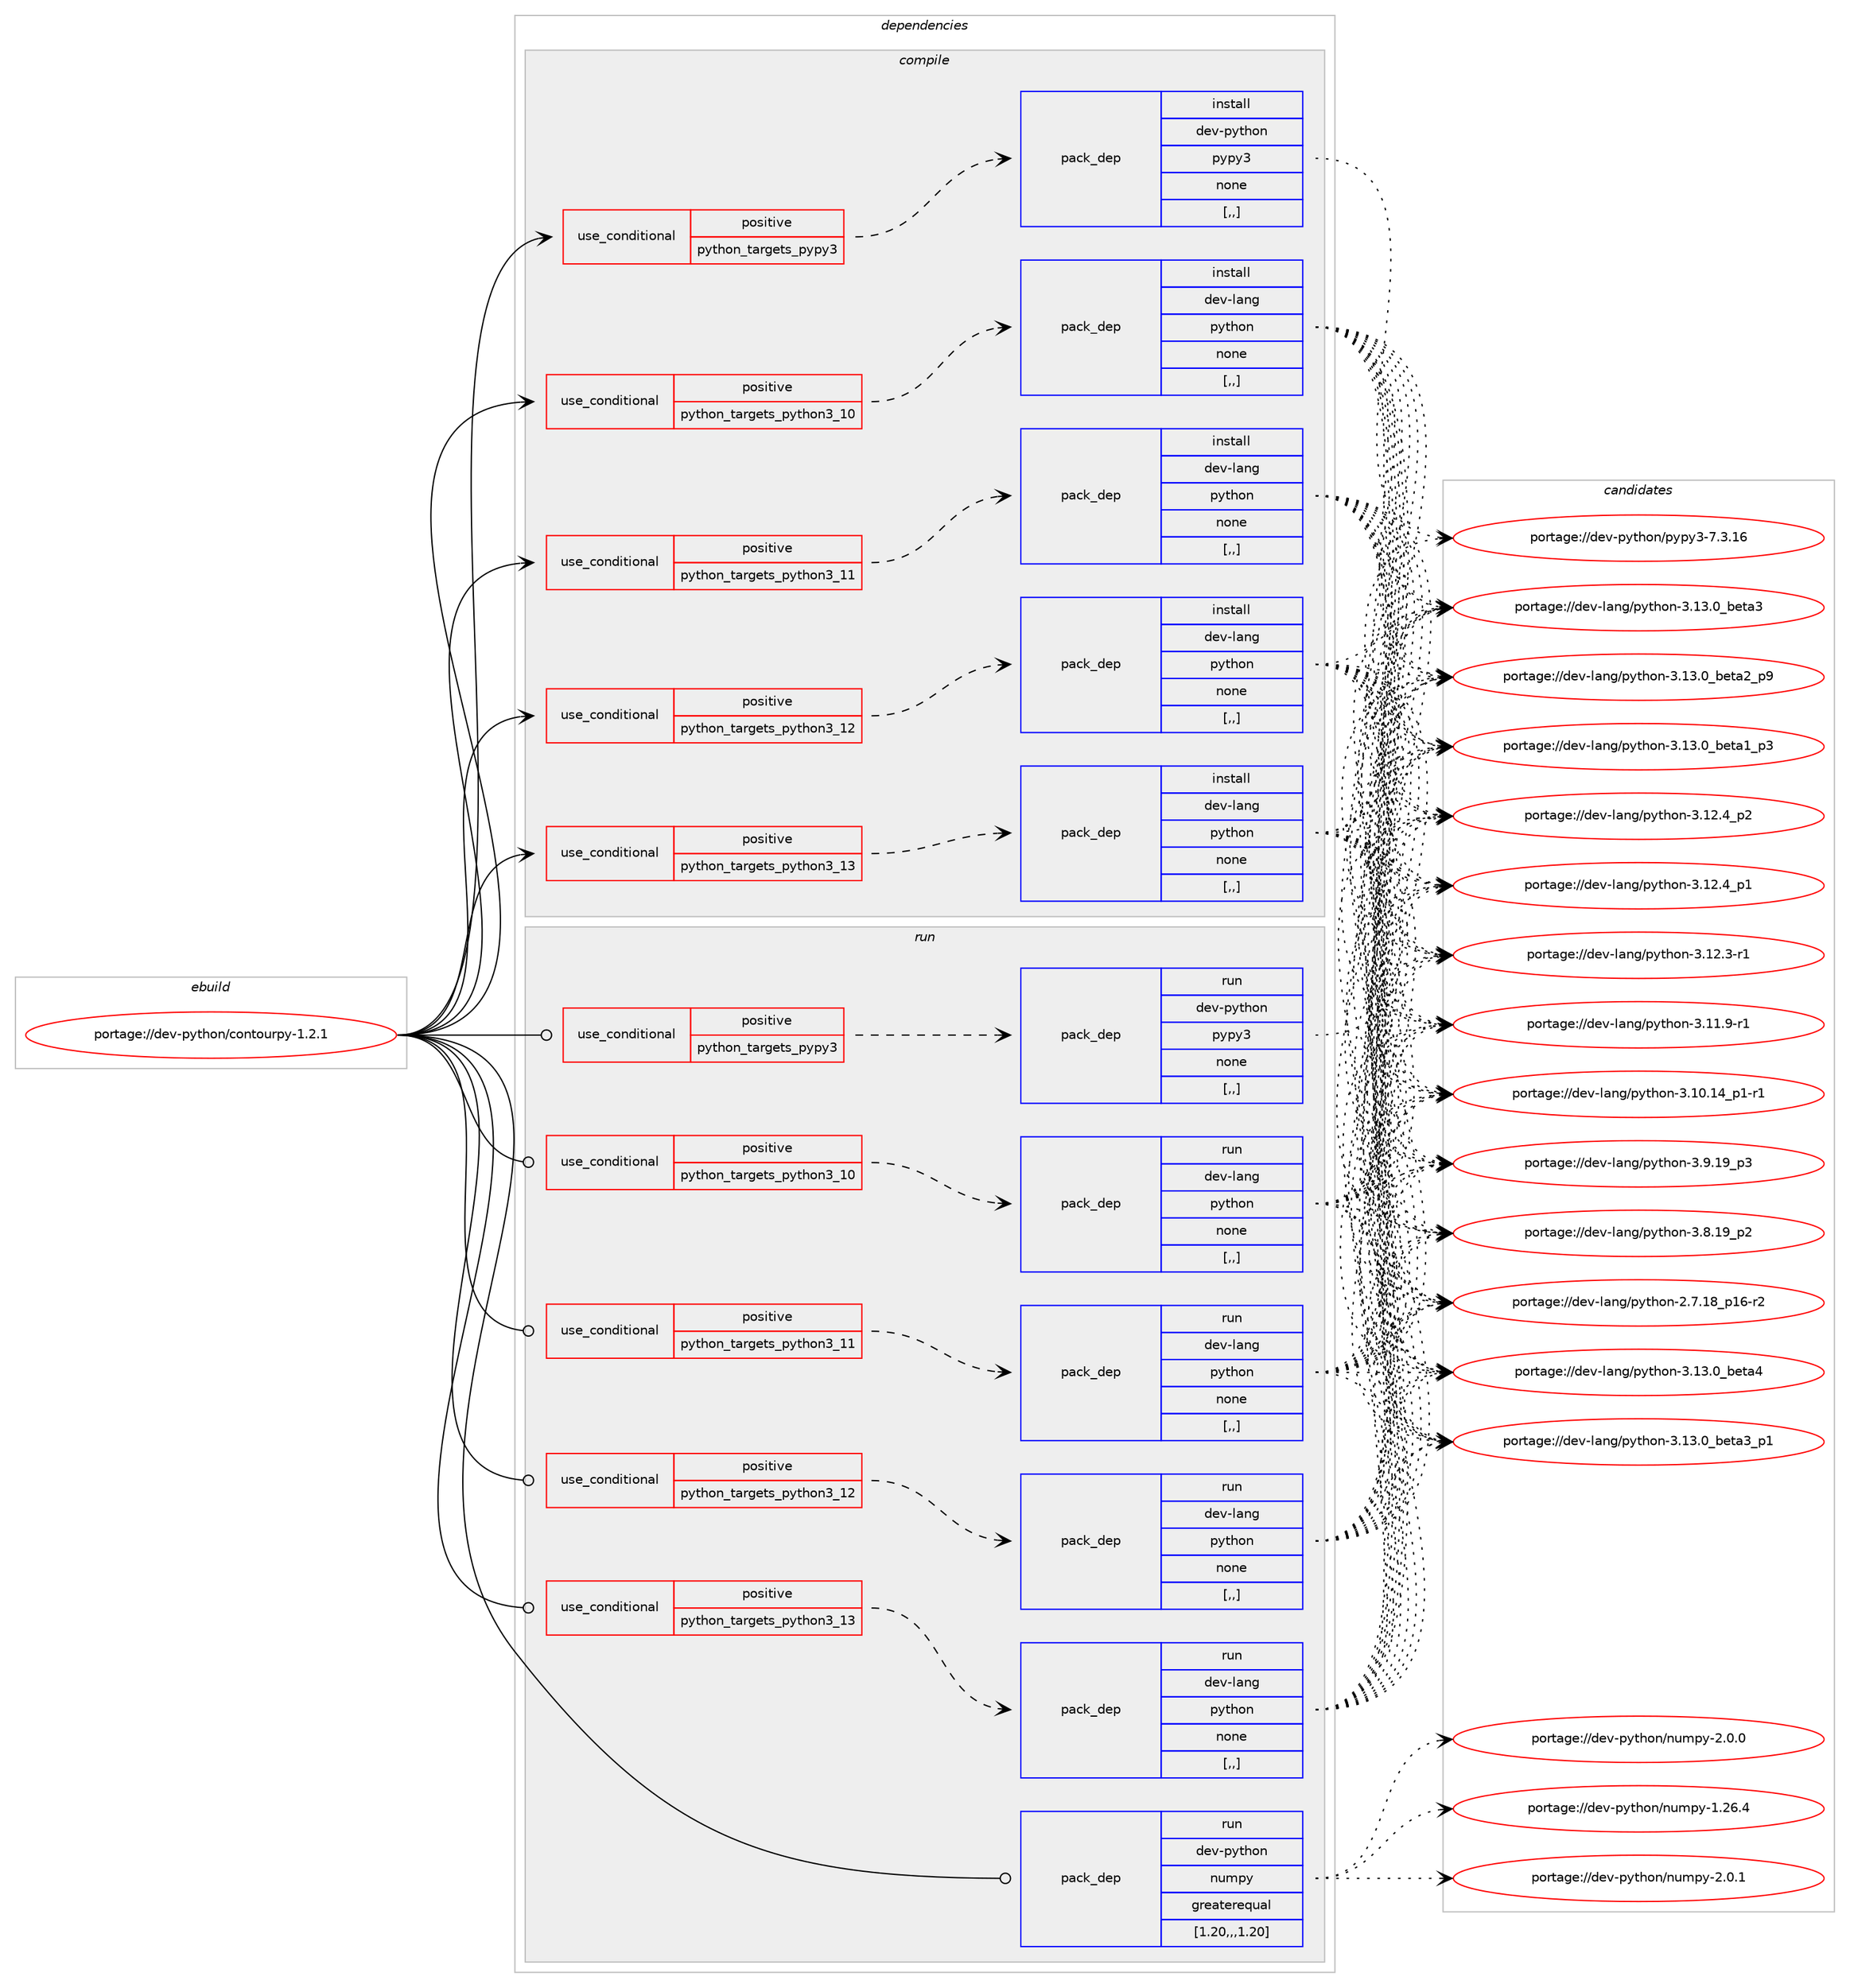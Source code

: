 digraph prolog {

# *************
# Graph options
# *************

newrank=true;
concentrate=true;
compound=true;
graph [rankdir=LR,fontname=Helvetica,fontsize=10,ranksep=1.5];#, ranksep=2.5, nodesep=0.2];
edge  [arrowhead=vee];
node  [fontname=Helvetica,fontsize=10];

# **********
# The ebuild
# **********

subgraph cluster_leftcol {
color=gray;
label=<<i>ebuild</i>>;
id [label="portage://dev-python/contourpy-1.2.1", color=red, width=4, href="../dev-python/contourpy-1.2.1.svg"];
}

# ****************
# The dependencies
# ****************

subgraph cluster_midcol {
color=gray;
label=<<i>dependencies</i>>;
subgraph cluster_compile {
fillcolor="#eeeeee";
style=filled;
label=<<i>compile</i>>;
subgraph cond31964 {
dependency144519 [label=<<TABLE BORDER="0" CELLBORDER="1" CELLSPACING="0" CELLPADDING="4"><TR><TD ROWSPAN="3" CELLPADDING="10">use_conditional</TD></TR><TR><TD>positive</TD></TR><TR><TD>python_targets_pypy3</TD></TR></TABLE>>, shape=none, color=red];
subgraph pack111308 {
dependency144520 [label=<<TABLE BORDER="0" CELLBORDER="1" CELLSPACING="0" CELLPADDING="4" WIDTH="220"><TR><TD ROWSPAN="6" CELLPADDING="30">pack_dep</TD></TR><TR><TD WIDTH="110">install</TD></TR><TR><TD>dev-python</TD></TR><TR><TD>pypy3</TD></TR><TR><TD>none</TD></TR><TR><TD>[,,]</TD></TR></TABLE>>, shape=none, color=blue];
}
dependency144519:e -> dependency144520:w [weight=20,style="dashed",arrowhead="vee"];
}
id:e -> dependency144519:w [weight=20,style="solid",arrowhead="vee"];
subgraph cond31965 {
dependency144521 [label=<<TABLE BORDER="0" CELLBORDER="1" CELLSPACING="0" CELLPADDING="4"><TR><TD ROWSPAN="3" CELLPADDING="10">use_conditional</TD></TR><TR><TD>positive</TD></TR><TR><TD>python_targets_python3_10</TD></TR></TABLE>>, shape=none, color=red];
subgraph pack111309 {
dependency144522 [label=<<TABLE BORDER="0" CELLBORDER="1" CELLSPACING="0" CELLPADDING="4" WIDTH="220"><TR><TD ROWSPAN="6" CELLPADDING="30">pack_dep</TD></TR><TR><TD WIDTH="110">install</TD></TR><TR><TD>dev-lang</TD></TR><TR><TD>python</TD></TR><TR><TD>none</TD></TR><TR><TD>[,,]</TD></TR></TABLE>>, shape=none, color=blue];
}
dependency144521:e -> dependency144522:w [weight=20,style="dashed",arrowhead="vee"];
}
id:e -> dependency144521:w [weight=20,style="solid",arrowhead="vee"];
subgraph cond31966 {
dependency144523 [label=<<TABLE BORDER="0" CELLBORDER="1" CELLSPACING="0" CELLPADDING="4"><TR><TD ROWSPAN="3" CELLPADDING="10">use_conditional</TD></TR><TR><TD>positive</TD></TR><TR><TD>python_targets_python3_11</TD></TR></TABLE>>, shape=none, color=red];
subgraph pack111310 {
dependency144524 [label=<<TABLE BORDER="0" CELLBORDER="1" CELLSPACING="0" CELLPADDING="4" WIDTH="220"><TR><TD ROWSPAN="6" CELLPADDING="30">pack_dep</TD></TR><TR><TD WIDTH="110">install</TD></TR><TR><TD>dev-lang</TD></TR><TR><TD>python</TD></TR><TR><TD>none</TD></TR><TR><TD>[,,]</TD></TR></TABLE>>, shape=none, color=blue];
}
dependency144523:e -> dependency144524:w [weight=20,style="dashed",arrowhead="vee"];
}
id:e -> dependency144523:w [weight=20,style="solid",arrowhead="vee"];
subgraph cond31967 {
dependency144525 [label=<<TABLE BORDER="0" CELLBORDER="1" CELLSPACING="0" CELLPADDING="4"><TR><TD ROWSPAN="3" CELLPADDING="10">use_conditional</TD></TR><TR><TD>positive</TD></TR><TR><TD>python_targets_python3_12</TD></TR></TABLE>>, shape=none, color=red];
subgraph pack111311 {
dependency144526 [label=<<TABLE BORDER="0" CELLBORDER="1" CELLSPACING="0" CELLPADDING="4" WIDTH="220"><TR><TD ROWSPAN="6" CELLPADDING="30">pack_dep</TD></TR><TR><TD WIDTH="110">install</TD></TR><TR><TD>dev-lang</TD></TR><TR><TD>python</TD></TR><TR><TD>none</TD></TR><TR><TD>[,,]</TD></TR></TABLE>>, shape=none, color=blue];
}
dependency144525:e -> dependency144526:w [weight=20,style="dashed",arrowhead="vee"];
}
id:e -> dependency144525:w [weight=20,style="solid",arrowhead="vee"];
subgraph cond31968 {
dependency144527 [label=<<TABLE BORDER="0" CELLBORDER="1" CELLSPACING="0" CELLPADDING="4"><TR><TD ROWSPAN="3" CELLPADDING="10">use_conditional</TD></TR><TR><TD>positive</TD></TR><TR><TD>python_targets_python3_13</TD></TR></TABLE>>, shape=none, color=red];
subgraph pack111312 {
dependency144528 [label=<<TABLE BORDER="0" CELLBORDER="1" CELLSPACING="0" CELLPADDING="4" WIDTH="220"><TR><TD ROWSPAN="6" CELLPADDING="30">pack_dep</TD></TR><TR><TD WIDTH="110">install</TD></TR><TR><TD>dev-lang</TD></TR><TR><TD>python</TD></TR><TR><TD>none</TD></TR><TR><TD>[,,]</TD></TR></TABLE>>, shape=none, color=blue];
}
dependency144527:e -> dependency144528:w [weight=20,style="dashed",arrowhead="vee"];
}
id:e -> dependency144527:w [weight=20,style="solid",arrowhead="vee"];
}
subgraph cluster_compileandrun {
fillcolor="#eeeeee";
style=filled;
label=<<i>compile and run</i>>;
}
subgraph cluster_run {
fillcolor="#eeeeee";
style=filled;
label=<<i>run</i>>;
subgraph cond31969 {
dependency144529 [label=<<TABLE BORDER="0" CELLBORDER="1" CELLSPACING="0" CELLPADDING="4"><TR><TD ROWSPAN="3" CELLPADDING="10">use_conditional</TD></TR><TR><TD>positive</TD></TR><TR><TD>python_targets_pypy3</TD></TR></TABLE>>, shape=none, color=red];
subgraph pack111313 {
dependency144530 [label=<<TABLE BORDER="0" CELLBORDER="1" CELLSPACING="0" CELLPADDING="4" WIDTH="220"><TR><TD ROWSPAN="6" CELLPADDING="30">pack_dep</TD></TR><TR><TD WIDTH="110">run</TD></TR><TR><TD>dev-python</TD></TR><TR><TD>pypy3</TD></TR><TR><TD>none</TD></TR><TR><TD>[,,]</TD></TR></TABLE>>, shape=none, color=blue];
}
dependency144529:e -> dependency144530:w [weight=20,style="dashed",arrowhead="vee"];
}
id:e -> dependency144529:w [weight=20,style="solid",arrowhead="odot"];
subgraph cond31970 {
dependency144531 [label=<<TABLE BORDER="0" CELLBORDER="1" CELLSPACING="0" CELLPADDING="4"><TR><TD ROWSPAN="3" CELLPADDING="10">use_conditional</TD></TR><TR><TD>positive</TD></TR><TR><TD>python_targets_python3_10</TD></TR></TABLE>>, shape=none, color=red];
subgraph pack111314 {
dependency144532 [label=<<TABLE BORDER="0" CELLBORDER="1" CELLSPACING="0" CELLPADDING="4" WIDTH="220"><TR><TD ROWSPAN="6" CELLPADDING="30">pack_dep</TD></TR><TR><TD WIDTH="110">run</TD></TR><TR><TD>dev-lang</TD></TR><TR><TD>python</TD></TR><TR><TD>none</TD></TR><TR><TD>[,,]</TD></TR></TABLE>>, shape=none, color=blue];
}
dependency144531:e -> dependency144532:w [weight=20,style="dashed",arrowhead="vee"];
}
id:e -> dependency144531:w [weight=20,style="solid",arrowhead="odot"];
subgraph cond31971 {
dependency144533 [label=<<TABLE BORDER="0" CELLBORDER="1" CELLSPACING="0" CELLPADDING="4"><TR><TD ROWSPAN="3" CELLPADDING="10">use_conditional</TD></TR><TR><TD>positive</TD></TR><TR><TD>python_targets_python3_11</TD></TR></TABLE>>, shape=none, color=red];
subgraph pack111315 {
dependency144534 [label=<<TABLE BORDER="0" CELLBORDER="1" CELLSPACING="0" CELLPADDING="4" WIDTH="220"><TR><TD ROWSPAN="6" CELLPADDING="30">pack_dep</TD></TR><TR><TD WIDTH="110">run</TD></TR><TR><TD>dev-lang</TD></TR><TR><TD>python</TD></TR><TR><TD>none</TD></TR><TR><TD>[,,]</TD></TR></TABLE>>, shape=none, color=blue];
}
dependency144533:e -> dependency144534:w [weight=20,style="dashed",arrowhead="vee"];
}
id:e -> dependency144533:w [weight=20,style="solid",arrowhead="odot"];
subgraph cond31972 {
dependency144535 [label=<<TABLE BORDER="0" CELLBORDER="1" CELLSPACING="0" CELLPADDING="4"><TR><TD ROWSPAN="3" CELLPADDING="10">use_conditional</TD></TR><TR><TD>positive</TD></TR><TR><TD>python_targets_python3_12</TD></TR></TABLE>>, shape=none, color=red];
subgraph pack111316 {
dependency144536 [label=<<TABLE BORDER="0" CELLBORDER="1" CELLSPACING="0" CELLPADDING="4" WIDTH="220"><TR><TD ROWSPAN="6" CELLPADDING="30">pack_dep</TD></TR><TR><TD WIDTH="110">run</TD></TR><TR><TD>dev-lang</TD></TR><TR><TD>python</TD></TR><TR><TD>none</TD></TR><TR><TD>[,,]</TD></TR></TABLE>>, shape=none, color=blue];
}
dependency144535:e -> dependency144536:w [weight=20,style="dashed",arrowhead="vee"];
}
id:e -> dependency144535:w [weight=20,style="solid",arrowhead="odot"];
subgraph cond31973 {
dependency144537 [label=<<TABLE BORDER="0" CELLBORDER="1" CELLSPACING="0" CELLPADDING="4"><TR><TD ROWSPAN="3" CELLPADDING="10">use_conditional</TD></TR><TR><TD>positive</TD></TR><TR><TD>python_targets_python3_13</TD></TR></TABLE>>, shape=none, color=red];
subgraph pack111317 {
dependency144538 [label=<<TABLE BORDER="0" CELLBORDER="1" CELLSPACING="0" CELLPADDING="4" WIDTH="220"><TR><TD ROWSPAN="6" CELLPADDING="30">pack_dep</TD></TR><TR><TD WIDTH="110">run</TD></TR><TR><TD>dev-lang</TD></TR><TR><TD>python</TD></TR><TR><TD>none</TD></TR><TR><TD>[,,]</TD></TR></TABLE>>, shape=none, color=blue];
}
dependency144537:e -> dependency144538:w [weight=20,style="dashed",arrowhead="vee"];
}
id:e -> dependency144537:w [weight=20,style="solid",arrowhead="odot"];
subgraph pack111318 {
dependency144539 [label=<<TABLE BORDER="0" CELLBORDER="1" CELLSPACING="0" CELLPADDING="4" WIDTH="220"><TR><TD ROWSPAN="6" CELLPADDING="30">pack_dep</TD></TR><TR><TD WIDTH="110">run</TD></TR><TR><TD>dev-python</TD></TR><TR><TD>numpy</TD></TR><TR><TD>greaterequal</TD></TR><TR><TD>[1.20,,,1.20]</TD></TR></TABLE>>, shape=none, color=blue];
}
id:e -> dependency144539:w [weight=20,style="solid",arrowhead="odot"];
}
}

# **************
# The candidates
# **************

subgraph cluster_choices {
rank=same;
color=gray;
label=<<i>candidates</i>>;

subgraph choice111308 {
color=black;
nodesep=1;
choice10010111845112121116104111110471121211121215145554651464954 [label="portage://dev-python/pypy3-7.3.16", color=red, width=4,href="../dev-python/pypy3-7.3.16.svg"];
dependency144520:e -> choice10010111845112121116104111110471121211121215145554651464954:w [style=dotted,weight="100"];
}
subgraph choice111309 {
color=black;
nodesep=1;
choice1001011184510897110103471121211161041111104551464951464895981011169752 [label="portage://dev-lang/python-3.13.0_beta4", color=red, width=4,href="../dev-lang/python-3.13.0_beta4.svg"];
choice10010111845108971101034711212111610411111045514649514648959810111697519511249 [label="portage://dev-lang/python-3.13.0_beta3_p1", color=red, width=4,href="../dev-lang/python-3.13.0_beta3_p1.svg"];
choice1001011184510897110103471121211161041111104551464951464895981011169751 [label="portage://dev-lang/python-3.13.0_beta3", color=red, width=4,href="../dev-lang/python-3.13.0_beta3.svg"];
choice10010111845108971101034711212111610411111045514649514648959810111697509511257 [label="portage://dev-lang/python-3.13.0_beta2_p9", color=red, width=4,href="../dev-lang/python-3.13.0_beta2_p9.svg"];
choice10010111845108971101034711212111610411111045514649514648959810111697499511251 [label="portage://dev-lang/python-3.13.0_beta1_p3", color=red, width=4,href="../dev-lang/python-3.13.0_beta1_p3.svg"];
choice100101118451089711010347112121116104111110455146495046529511250 [label="portage://dev-lang/python-3.12.4_p2", color=red, width=4,href="../dev-lang/python-3.12.4_p2.svg"];
choice100101118451089711010347112121116104111110455146495046529511249 [label="portage://dev-lang/python-3.12.4_p1", color=red, width=4,href="../dev-lang/python-3.12.4_p1.svg"];
choice100101118451089711010347112121116104111110455146495046514511449 [label="portage://dev-lang/python-3.12.3-r1", color=red, width=4,href="../dev-lang/python-3.12.3-r1.svg"];
choice100101118451089711010347112121116104111110455146494946574511449 [label="portage://dev-lang/python-3.11.9-r1", color=red, width=4,href="../dev-lang/python-3.11.9-r1.svg"];
choice100101118451089711010347112121116104111110455146494846495295112494511449 [label="portage://dev-lang/python-3.10.14_p1-r1", color=red, width=4,href="../dev-lang/python-3.10.14_p1-r1.svg"];
choice100101118451089711010347112121116104111110455146574649579511251 [label="portage://dev-lang/python-3.9.19_p3", color=red, width=4,href="../dev-lang/python-3.9.19_p3.svg"];
choice100101118451089711010347112121116104111110455146564649579511250 [label="portage://dev-lang/python-3.8.19_p2", color=red, width=4,href="../dev-lang/python-3.8.19_p2.svg"];
choice100101118451089711010347112121116104111110455046554649569511249544511450 [label="portage://dev-lang/python-2.7.18_p16-r2", color=red, width=4,href="../dev-lang/python-2.7.18_p16-r2.svg"];
dependency144522:e -> choice1001011184510897110103471121211161041111104551464951464895981011169752:w [style=dotted,weight="100"];
dependency144522:e -> choice10010111845108971101034711212111610411111045514649514648959810111697519511249:w [style=dotted,weight="100"];
dependency144522:e -> choice1001011184510897110103471121211161041111104551464951464895981011169751:w [style=dotted,weight="100"];
dependency144522:e -> choice10010111845108971101034711212111610411111045514649514648959810111697509511257:w [style=dotted,weight="100"];
dependency144522:e -> choice10010111845108971101034711212111610411111045514649514648959810111697499511251:w [style=dotted,weight="100"];
dependency144522:e -> choice100101118451089711010347112121116104111110455146495046529511250:w [style=dotted,weight="100"];
dependency144522:e -> choice100101118451089711010347112121116104111110455146495046529511249:w [style=dotted,weight="100"];
dependency144522:e -> choice100101118451089711010347112121116104111110455146495046514511449:w [style=dotted,weight="100"];
dependency144522:e -> choice100101118451089711010347112121116104111110455146494946574511449:w [style=dotted,weight="100"];
dependency144522:e -> choice100101118451089711010347112121116104111110455146494846495295112494511449:w [style=dotted,weight="100"];
dependency144522:e -> choice100101118451089711010347112121116104111110455146574649579511251:w [style=dotted,weight="100"];
dependency144522:e -> choice100101118451089711010347112121116104111110455146564649579511250:w [style=dotted,weight="100"];
dependency144522:e -> choice100101118451089711010347112121116104111110455046554649569511249544511450:w [style=dotted,weight="100"];
}
subgraph choice111310 {
color=black;
nodesep=1;
choice1001011184510897110103471121211161041111104551464951464895981011169752 [label="portage://dev-lang/python-3.13.0_beta4", color=red, width=4,href="../dev-lang/python-3.13.0_beta4.svg"];
choice10010111845108971101034711212111610411111045514649514648959810111697519511249 [label="portage://dev-lang/python-3.13.0_beta3_p1", color=red, width=4,href="../dev-lang/python-3.13.0_beta3_p1.svg"];
choice1001011184510897110103471121211161041111104551464951464895981011169751 [label="portage://dev-lang/python-3.13.0_beta3", color=red, width=4,href="../dev-lang/python-3.13.0_beta3.svg"];
choice10010111845108971101034711212111610411111045514649514648959810111697509511257 [label="portage://dev-lang/python-3.13.0_beta2_p9", color=red, width=4,href="../dev-lang/python-3.13.0_beta2_p9.svg"];
choice10010111845108971101034711212111610411111045514649514648959810111697499511251 [label="portage://dev-lang/python-3.13.0_beta1_p3", color=red, width=4,href="../dev-lang/python-3.13.0_beta1_p3.svg"];
choice100101118451089711010347112121116104111110455146495046529511250 [label="portage://dev-lang/python-3.12.4_p2", color=red, width=4,href="../dev-lang/python-3.12.4_p2.svg"];
choice100101118451089711010347112121116104111110455146495046529511249 [label="portage://dev-lang/python-3.12.4_p1", color=red, width=4,href="../dev-lang/python-3.12.4_p1.svg"];
choice100101118451089711010347112121116104111110455146495046514511449 [label="portage://dev-lang/python-3.12.3-r1", color=red, width=4,href="../dev-lang/python-3.12.3-r1.svg"];
choice100101118451089711010347112121116104111110455146494946574511449 [label="portage://dev-lang/python-3.11.9-r1", color=red, width=4,href="../dev-lang/python-3.11.9-r1.svg"];
choice100101118451089711010347112121116104111110455146494846495295112494511449 [label="portage://dev-lang/python-3.10.14_p1-r1", color=red, width=4,href="../dev-lang/python-3.10.14_p1-r1.svg"];
choice100101118451089711010347112121116104111110455146574649579511251 [label="portage://dev-lang/python-3.9.19_p3", color=red, width=4,href="../dev-lang/python-3.9.19_p3.svg"];
choice100101118451089711010347112121116104111110455146564649579511250 [label="portage://dev-lang/python-3.8.19_p2", color=red, width=4,href="../dev-lang/python-3.8.19_p2.svg"];
choice100101118451089711010347112121116104111110455046554649569511249544511450 [label="portage://dev-lang/python-2.7.18_p16-r2", color=red, width=4,href="../dev-lang/python-2.7.18_p16-r2.svg"];
dependency144524:e -> choice1001011184510897110103471121211161041111104551464951464895981011169752:w [style=dotted,weight="100"];
dependency144524:e -> choice10010111845108971101034711212111610411111045514649514648959810111697519511249:w [style=dotted,weight="100"];
dependency144524:e -> choice1001011184510897110103471121211161041111104551464951464895981011169751:w [style=dotted,weight="100"];
dependency144524:e -> choice10010111845108971101034711212111610411111045514649514648959810111697509511257:w [style=dotted,weight="100"];
dependency144524:e -> choice10010111845108971101034711212111610411111045514649514648959810111697499511251:w [style=dotted,weight="100"];
dependency144524:e -> choice100101118451089711010347112121116104111110455146495046529511250:w [style=dotted,weight="100"];
dependency144524:e -> choice100101118451089711010347112121116104111110455146495046529511249:w [style=dotted,weight="100"];
dependency144524:e -> choice100101118451089711010347112121116104111110455146495046514511449:w [style=dotted,weight="100"];
dependency144524:e -> choice100101118451089711010347112121116104111110455146494946574511449:w [style=dotted,weight="100"];
dependency144524:e -> choice100101118451089711010347112121116104111110455146494846495295112494511449:w [style=dotted,weight="100"];
dependency144524:e -> choice100101118451089711010347112121116104111110455146574649579511251:w [style=dotted,weight="100"];
dependency144524:e -> choice100101118451089711010347112121116104111110455146564649579511250:w [style=dotted,weight="100"];
dependency144524:e -> choice100101118451089711010347112121116104111110455046554649569511249544511450:w [style=dotted,weight="100"];
}
subgraph choice111311 {
color=black;
nodesep=1;
choice1001011184510897110103471121211161041111104551464951464895981011169752 [label="portage://dev-lang/python-3.13.0_beta4", color=red, width=4,href="../dev-lang/python-3.13.0_beta4.svg"];
choice10010111845108971101034711212111610411111045514649514648959810111697519511249 [label="portage://dev-lang/python-3.13.0_beta3_p1", color=red, width=4,href="../dev-lang/python-3.13.0_beta3_p1.svg"];
choice1001011184510897110103471121211161041111104551464951464895981011169751 [label="portage://dev-lang/python-3.13.0_beta3", color=red, width=4,href="../dev-lang/python-3.13.0_beta3.svg"];
choice10010111845108971101034711212111610411111045514649514648959810111697509511257 [label="portage://dev-lang/python-3.13.0_beta2_p9", color=red, width=4,href="../dev-lang/python-3.13.0_beta2_p9.svg"];
choice10010111845108971101034711212111610411111045514649514648959810111697499511251 [label="portage://dev-lang/python-3.13.0_beta1_p3", color=red, width=4,href="../dev-lang/python-3.13.0_beta1_p3.svg"];
choice100101118451089711010347112121116104111110455146495046529511250 [label="portage://dev-lang/python-3.12.4_p2", color=red, width=4,href="../dev-lang/python-3.12.4_p2.svg"];
choice100101118451089711010347112121116104111110455146495046529511249 [label="portage://dev-lang/python-3.12.4_p1", color=red, width=4,href="../dev-lang/python-3.12.4_p1.svg"];
choice100101118451089711010347112121116104111110455146495046514511449 [label="portage://dev-lang/python-3.12.3-r1", color=red, width=4,href="../dev-lang/python-3.12.3-r1.svg"];
choice100101118451089711010347112121116104111110455146494946574511449 [label="portage://dev-lang/python-3.11.9-r1", color=red, width=4,href="../dev-lang/python-3.11.9-r1.svg"];
choice100101118451089711010347112121116104111110455146494846495295112494511449 [label="portage://dev-lang/python-3.10.14_p1-r1", color=red, width=4,href="../dev-lang/python-3.10.14_p1-r1.svg"];
choice100101118451089711010347112121116104111110455146574649579511251 [label="portage://dev-lang/python-3.9.19_p3", color=red, width=4,href="../dev-lang/python-3.9.19_p3.svg"];
choice100101118451089711010347112121116104111110455146564649579511250 [label="portage://dev-lang/python-3.8.19_p2", color=red, width=4,href="../dev-lang/python-3.8.19_p2.svg"];
choice100101118451089711010347112121116104111110455046554649569511249544511450 [label="portage://dev-lang/python-2.7.18_p16-r2", color=red, width=4,href="../dev-lang/python-2.7.18_p16-r2.svg"];
dependency144526:e -> choice1001011184510897110103471121211161041111104551464951464895981011169752:w [style=dotted,weight="100"];
dependency144526:e -> choice10010111845108971101034711212111610411111045514649514648959810111697519511249:w [style=dotted,weight="100"];
dependency144526:e -> choice1001011184510897110103471121211161041111104551464951464895981011169751:w [style=dotted,weight="100"];
dependency144526:e -> choice10010111845108971101034711212111610411111045514649514648959810111697509511257:w [style=dotted,weight="100"];
dependency144526:e -> choice10010111845108971101034711212111610411111045514649514648959810111697499511251:w [style=dotted,weight="100"];
dependency144526:e -> choice100101118451089711010347112121116104111110455146495046529511250:w [style=dotted,weight="100"];
dependency144526:e -> choice100101118451089711010347112121116104111110455146495046529511249:w [style=dotted,weight="100"];
dependency144526:e -> choice100101118451089711010347112121116104111110455146495046514511449:w [style=dotted,weight="100"];
dependency144526:e -> choice100101118451089711010347112121116104111110455146494946574511449:w [style=dotted,weight="100"];
dependency144526:e -> choice100101118451089711010347112121116104111110455146494846495295112494511449:w [style=dotted,weight="100"];
dependency144526:e -> choice100101118451089711010347112121116104111110455146574649579511251:w [style=dotted,weight="100"];
dependency144526:e -> choice100101118451089711010347112121116104111110455146564649579511250:w [style=dotted,weight="100"];
dependency144526:e -> choice100101118451089711010347112121116104111110455046554649569511249544511450:w [style=dotted,weight="100"];
}
subgraph choice111312 {
color=black;
nodesep=1;
choice1001011184510897110103471121211161041111104551464951464895981011169752 [label="portage://dev-lang/python-3.13.0_beta4", color=red, width=4,href="../dev-lang/python-3.13.0_beta4.svg"];
choice10010111845108971101034711212111610411111045514649514648959810111697519511249 [label="portage://dev-lang/python-3.13.0_beta3_p1", color=red, width=4,href="../dev-lang/python-3.13.0_beta3_p1.svg"];
choice1001011184510897110103471121211161041111104551464951464895981011169751 [label="portage://dev-lang/python-3.13.0_beta3", color=red, width=4,href="../dev-lang/python-3.13.0_beta3.svg"];
choice10010111845108971101034711212111610411111045514649514648959810111697509511257 [label="portage://dev-lang/python-3.13.0_beta2_p9", color=red, width=4,href="../dev-lang/python-3.13.0_beta2_p9.svg"];
choice10010111845108971101034711212111610411111045514649514648959810111697499511251 [label="portage://dev-lang/python-3.13.0_beta1_p3", color=red, width=4,href="../dev-lang/python-3.13.0_beta1_p3.svg"];
choice100101118451089711010347112121116104111110455146495046529511250 [label="portage://dev-lang/python-3.12.4_p2", color=red, width=4,href="../dev-lang/python-3.12.4_p2.svg"];
choice100101118451089711010347112121116104111110455146495046529511249 [label="portage://dev-lang/python-3.12.4_p1", color=red, width=4,href="../dev-lang/python-3.12.4_p1.svg"];
choice100101118451089711010347112121116104111110455146495046514511449 [label="portage://dev-lang/python-3.12.3-r1", color=red, width=4,href="../dev-lang/python-3.12.3-r1.svg"];
choice100101118451089711010347112121116104111110455146494946574511449 [label="portage://dev-lang/python-3.11.9-r1", color=red, width=4,href="../dev-lang/python-3.11.9-r1.svg"];
choice100101118451089711010347112121116104111110455146494846495295112494511449 [label="portage://dev-lang/python-3.10.14_p1-r1", color=red, width=4,href="../dev-lang/python-3.10.14_p1-r1.svg"];
choice100101118451089711010347112121116104111110455146574649579511251 [label="portage://dev-lang/python-3.9.19_p3", color=red, width=4,href="../dev-lang/python-3.9.19_p3.svg"];
choice100101118451089711010347112121116104111110455146564649579511250 [label="portage://dev-lang/python-3.8.19_p2", color=red, width=4,href="../dev-lang/python-3.8.19_p2.svg"];
choice100101118451089711010347112121116104111110455046554649569511249544511450 [label="portage://dev-lang/python-2.7.18_p16-r2", color=red, width=4,href="../dev-lang/python-2.7.18_p16-r2.svg"];
dependency144528:e -> choice1001011184510897110103471121211161041111104551464951464895981011169752:w [style=dotted,weight="100"];
dependency144528:e -> choice10010111845108971101034711212111610411111045514649514648959810111697519511249:w [style=dotted,weight="100"];
dependency144528:e -> choice1001011184510897110103471121211161041111104551464951464895981011169751:w [style=dotted,weight="100"];
dependency144528:e -> choice10010111845108971101034711212111610411111045514649514648959810111697509511257:w [style=dotted,weight="100"];
dependency144528:e -> choice10010111845108971101034711212111610411111045514649514648959810111697499511251:w [style=dotted,weight="100"];
dependency144528:e -> choice100101118451089711010347112121116104111110455146495046529511250:w [style=dotted,weight="100"];
dependency144528:e -> choice100101118451089711010347112121116104111110455146495046529511249:w [style=dotted,weight="100"];
dependency144528:e -> choice100101118451089711010347112121116104111110455146495046514511449:w [style=dotted,weight="100"];
dependency144528:e -> choice100101118451089711010347112121116104111110455146494946574511449:w [style=dotted,weight="100"];
dependency144528:e -> choice100101118451089711010347112121116104111110455146494846495295112494511449:w [style=dotted,weight="100"];
dependency144528:e -> choice100101118451089711010347112121116104111110455146574649579511251:w [style=dotted,weight="100"];
dependency144528:e -> choice100101118451089711010347112121116104111110455146564649579511250:w [style=dotted,weight="100"];
dependency144528:e -> choice100101118451089711010347112121116104111110455046554649569511249544511450:w [style=dotted,weight="100"];
}
subgraph choice111313 {
color=black;
nodesep=1;
choice10010111845112121116104111110471121211121215145554651464954 [label="portage://dev-python/pypy3-7.3.16", color=red, width=4,href="../dev-python/pypy3-7.3.16.svg"];
dependency144530:e -> choice10010111845112121116104111110471121211121215145554651464954:w [style=dotted,weight="100"];
}
subgraph choice111314 {
color=black;
nodesep=1;
choice1001011184510897110103471121211161041111104551464951464895981011169752 [label="portage://dev-lang/python-3.13.0_beta4", color=red, width=4,href="../dev-lang/python-3.13.0_beta4.svg"];
choice10010111845108971101034711212111610411111045514649514648959810111697519511249 [label="portage://dev-lang/python-3.13.0_beta3_p1", color=red, width=4,href="../dev-lang/python-3.13.0_beta3_p1.svg"];
choice1001011184510897110103471121211161041111104551464951464895981011169751 [label="portage://dev-lang/python-3.13.0_beta3", color=red, width=4,href="../dev-lang/python-3.13.0_beta3.svg"];
choice10010111845108971101034711212111610411111045514649514648959810111697509511257 [label="portage://dev-lang/python-3.13.0_beta2_p9", color=red, width=4,href="../dev-lang/python-3.13.0_beta2_p9.svg"];
choice10010111845108971101034711212111610411111045514649514648959810111697499511251 [label="portage://dev-lang/python-3.13.0_beta1_p3", color=red, width=4,href="../dev-lang/python-3.13.0_beta1_p3.svg"];
choice100101118451089711010347112121116104111110455146495046529511250 [label="portage://dev-lang/python-3.12.4_p2", color=red, width=4,href="../dev-lang/python-3.12.4_p2.svg"];
choice100101118451089711010347112121116104111110455146495046529511249 [label="portage://dev-lang/python-3.12.4_p1", color=red, width=4,href="../dev-lang/python-3.12.4_p1.svg"];
choice100101118451089711010347112121116104111110455146495046514511449 [label="portage://dev-lang/python-3.12.3-r1", color=red, width=4,href="../dev-lang/python-3.12.3-r1.svg"];
choice100101118451089711010347112121116104111110455146494946574511449 [label="portage://dev-lang/python-3.11.9-r1", color=red, width=4,href="../dev-lang/python-3.11.9-r1.svg"];
choice100101118451089711010347112121116104111110455146494846495295112494511449 [label="portage://dev-lang/python-3.10.14_p1-r1", color=red, width=4,href="../dev-lang/python-3.10.14_p1-r1.svg"];
choice100101118451089711010347112121116104111110455146574649579511251 [label="portage://dev-lang/python-3.9.19_p3", color=red, width=4,href="../dev-lang/python-3.9.19_p3.svg"];
choice100101118451089711010347112121116104111110455146564649579511250 [label="portage://dev-lang/python-3.8.19_p2", color=red, width=4,href="../dev-lang/python-3.8.19_p2.svg"];
choice100101118451089711010347112121116104111110455046554649569511249544511450 [label="portage://dev-lang/python-2.7.18_p16-r2", color=red, width=4,href="../dev-lang/python-2.7.18_p16-r2.svg"];
dependency144532:e -> choice1001011184510897110103471121211161041111104551464951464895981011169752:w [style=dotted,weight="100"];
dependency144532:e -> choice10010111845108971101034711212111610411111045514649514648959810111697519511249:w [style=dotted,weight="100"];
dependency144532:e -> choice1001011184510897110103471121211161041111104551464951464895981011169751:w [style=dotted,weight="100"];
dependency144532:e -> choice10010111845108971101034711212111610411111045514649514648959810111697509511257:w [style=dotted,weight="100"];
dependency144532:e -> choice10010111845108971101034711212111610411111045514649514648959810111697499511251:w [style=dotted,weight="100"];
dependency144532:e -> choice100101118451089711010347112121116104111110455146495046529511250:w [style=dotted,weight="100"];
dependency144532:e -> choice100101118451089711010347112121116104111110455146495046529511249:w [style=dotted,weight="100"];
dependency144532:e -> choice100101118451089711010347112121116104111110455146495046514511449:w [style=dotted,weight="100"];
dependency144532:e -> choice100101118451089711010347112121116104111110455146494946574511449:w [style=dotted,weight="100"];
dependency144532:e -> choice100101118451089711010347112121116104111110455146494846495295112494511449:w [style=dotted,weight="100"];
dependency144532:e -> choice100101118451089711010347112121116104111110455146574649579511251:w [style=dotted,weight="100"];
dependency144532:e -> choice100101118451089711010347112121116104111110455146564649579511250:w [style=dotted,weight="100"];
dependency144532:e -> choice100101118451089711010347112121116104111110455046554649569511249544511450:w [style=dotted,weight="100"];
}
subgraph choice111315 {
color=black;
nodesep=1;
choice1001011184510897110103471121211161041111104551464951464895981011169752 [label="portage://dev-lang/python-3.13.0_beta4", color=red, width=4,href="../dev-lang/python-3.13.0_beta4.svg"];
choice10010111845108971101034711212111610411111045514649514648959810111697519511249 [label="portage://dev-lang/python-3.13.0_beta3_p1", color=red, width=4,href="../dev-lang/python-3.13.0_beta3_p1.svg"];
choice1001011184510897110103471121211161041111104551464951464895981011169751 [label="portage://dev-lang/python-3.13.0_beta3", color=red, width=4,href="../dev-lang/python-3.13.0_beta3.svg"];
choice10010111845108971101034711212111610411111045514649514648959810111697509511257 [label="portage://dev-lang/python-3.13.0_beta2_p9", color=red, width=4,href="../dev-lang/python-3.13.0_beta2_p9.svg"];
choice10010111845108971101034711212111610411111045514649514648959810111697499511251 [label="portage://dev-lang/python-3.13.0_beta1_p3", color=red, width=4,href="../dev-lang/python-3.13.0_beta1_p3.svg"];
choice100101118451089711010347112121116104111110455146495046529511250 [label="portage://dev-lang/python-3.12.4_p2", color=red, width=4,href="../dev-lang/python-3.12.4_p2.svg"];
choice100101118451089711010347112121116104111110455146495046529511249 [label="portage://dev-lang/python-3.12.4_p1", color=red, width=4,href="../dev-lang/python-3.12.4_p1.svg"];
choice100101118451089711010347112121116104111110455146495046514511449 [label="portage://dev-lang/python-3.12.3-r1", color=red, width=4,href="../dev-lang/python-3.12.3-r1.svg"];
choice100101118451089711010347112121116104111110455146494946574511449 [label="portage://dev-lang/python-3.11.9-r1", color=red, width=4,href="../dev-lang/python-3.11.9-r1.svg"];
choice100101118451089711010347112121116104111110455146494846495295112494511449 [label="portage://dev-lang/python-3.10.14_p1-r1", color=red, width=4,href="../dev-lang/python-3.10.14_p1-r1.svg"];
choice100101118451089711010347112121116104111110455146574649579511251 [label="portage://dev-lang/python-3.9.19_p3", color=red, width=4,href="../dev-lang/python-3.9.19_p3.svg"];
choice100101118451089711010347112121116104111110455146564649579511250 [label="portage://dev-lang/python-3.8.19_p2", color=red, width=4,href="../dev-lang/python-3.8.19_p2.svg"];
choice100101118451089711010347112121116104111110455046554649569511249544511450 [label="portage://dev-lang/python-2.7.18_p16-r2", color=red, width=4,href="../dev-lang/python-2.7.18_p16-r2.svg"];
dependency144534:e -> choice1001011184510897110103471121211161041111104551464951464895981011169752:w [style=dotted,weight="100"];
dependency144534:e -> choice10010111845108971101034711212111610411111045514649514648959810111697519511249:w [style=dotted,weight="100"];
dependency144534:e -> choice1001011184510897110103471121211161041111104551464951464895981011169751:w [style=dotted,weight="100"];
dependency144534:e -> choice10010111845108971101034711212111610411111045514649514648959810111697509511257:w [style=dotted,weight="100"];
dependency144534:e -> choice10010111845108971101034711212111610411111045514649514648959810111697499511251:w [style=dotted,weight="100"];
dependency144534:e -> choice100101118451089711010347112121116104111110455146495046529511250:w [style=dotted,weight="100"];
dependency144534:e -> choice100101118451089711010347112121116104111110455146495046529511249:w [style=dotted,weight="100"];
dependency144534:e -> choice100101118451089711010347112121116104111110455146495046514511449:w [style=dotted,weight="100"];
dependency144534:e -> choice100101118451089711010347112121116104111110455146494946574511449:w [style=dotted,weight="100"];
dependency144534:e -> choice100101118451089711010347112121116104111110455146494846495295112494511449:w [style=dotted,weight="100"];
dependency144534:e -> choice100101118451089711010347112121116104111110455146574649579511251:w [style=dotted,weight="100"];
dependency144534:e -> choice100101118451089711010347112121116104111110455146564649579511250:w [style=dotted,weight="100"];
dependency144534:e -> choice100101118451089711010347112121116104111110455046554649569511249544511450:w [style=dotted,weight="100"];
}
subgraph choice111316 {
color=black;
nodesep=1;
choice1001011184510897110103471121211161041111104551464951464895981011169752 [label="portage://dev-lang/python-3.13.0_beta4", color=red, width=4,href="../dev-lang/python-3.13.0_beta4.svg"];
choice10010111845108971101034711212111610411111045514649514648959810111697519511249 [label="portage://dev-lang/python-3.13.0_beta3_p1", color=red, width=4,href="../dev-lang/python-3.13.0_beta3_p1.svg"];
choice1001011184510897110103471121211161041111104551464951464895981011169751 [label="portage://dev-lang/python-3.13.0_beta3", color=red, width=4,href="../dev-lang/python-3.13.0_beta3.svg"];
choice10010111845108971101034711212111610411111045514649514648959810111697509511257 [label="portage://dev-lang/python-3.13.0_beta2_p9", color=red, width=4,href="../dev-lang/python-3.13.0_beta2_p9.svg"];
choice10010111845108971101034711212111610411111045514649514648959810111697499511251 [label="portage://dev-lang/python-3.13.0_beta1_p3", color=red, width=4,href="../dev-lang/python-3.13.0_beta1_p3.svg"];
choice100101118451089711010347112121116104111110455146495046529511250 [label="portage://dev-lang/python-3.12.4_p2", color=red, width=4,href="../dev-lang/python-3.12.4_p2.svg"];
choice100101118451089711010347112121116104111110455146495046529511249 [label="portage://dev-lang/python-3.12.4_p1", color=red, width=4,href="../dev-lang/python-3.12.4_p1.svg"];
choice100101118451089711010347112121116104111110455146495046514511449 [label="portage://dev-lang/python-3.12.3-r1", color=red, width=4,href="../dev-lang/python-3.12.3-r1.svg"];
choice100101118451089711010347112121116104111110455146494946574511449 [label="portage://dev-lang/python-3.11.9-r1", color=red, width=4,href="../dev-lang/python-3.11.9-r1.svg"];
choice100101118451089711010347112121116104111110455146494846495295112494511449 [label="portage://dev-lang/python-3.10.14_p1-r1", color=red, width=4,href="../dev-lang/python-3.10.14_p1-r1.svg"];
choice100101118451089711010347112121116104111110455146574649579511251 [label="portage://dev-lang/python-3.9.19_p3", color=red, width=4,href="../dev-lang/python-3.9.19_p3.svg"];
choice100101118451089711010347112121116104111110455146564649579511250 [label="portage://dev-lang/python-3.8.19_p2", color=red, width=4,href="../dev-lang/python-3.8.19_p2.svg"];
choice100101118451089711010347112121116104111110455046554649569511249544511450 [label="portage://dev-lang/python-2.7.18_p16-r2", color=red, width=4,href="../dev-lang/python-2.7.18_p16-r2.svg"];
dependency144536:e -> choice1001011184510897110103471121211161041111104551464951464895981011169752:w [style=dotted,weight="100"];
dependency144536:e -> choice10010111845108971101034711212111610411111045514649514648959810111697519511249:w [style=dotted,weight="100"];
dependency144536:e -> choice1001011184510897110103471121211161041111104551464951464895981011169751:w [style=dotted,weight="100"];
dependency144536:e -> choice10010111845108971101034711212111610411111045514649514648959810111697509511257:w [style=dotted,weight="100"];
dependency144536:e -> choice10010111845108971101034711212111610411111045514649514648959810111697499511251:w [style=dotted,weight="100"];
dependency144536:e -> choice100101118451089711010347112121116104111110455146495046529511250:w [style=dotted,weight="100"];
dependency144536:e -> choice100101118451089711010347112121116104111110455146495046529511249:w [style=dotted,weight="100"];
dependency144536:e -> choice100101118451089711010347112121116104111110455146495046514511449:w [style=dotted,weight="100"];
dependency144536:e -> choice100101118451089711010347112121116104111110455146494946574511449:w [style=dotted,weight="100"];
dependency144536:e -> choice100101118451089711010347112121116104111110455146494846495295112494511449:w [style=dotted,weight="100"];
dependency144536:e -> choice100101118451089711010347112121116104111110455146574649579511251:w [style=dotted,weight="100"];
dependency144536:e -> choice100101118451089711010347112121116104111110455146564649579511250:w [style=dotted,weight="100"];
dependency144536:e -> choice100101118451089711010347112121116104111110455046554649569511249544511450:w [style=dotted,weight="100"];
}
subgraph choice111317 {
color=black;
nodesep=1;
choice1001011184510897110103471121211161041111104551464951464895981011169752 [label="portage://dev-lang/python-3.13.0_beta4", color=red, width=4,href="../dev-lang/python-3.13.0_beta4.svg"];
choice10010111845108971101034711212111610411111045514649514648959810111697519511249 [label="portage://dev-lang/python-3.13.0_beta3_p1", color=red, width=4,href="../dev-lang/python-3.13.0_beta3_p1.svg"];
choice1001011184510897110103471121211161041111104551464951464895981011169751 [label="portage://dev-lang/python-3.13.0_beta3", color=red, width=4,href="../dev-lang/python-3.13.0_beta3.svg"];
choice10010111845108971101034711212111610411111045514649514648959810111697509511257 [label="portage://dev-lang/python-3.13.0_beta2_p9", color=red, width=4,href="../dev-lang/python-3.13.0_beta2_p9.svg"];
choice10010111845108971101034711212111610411111045514649514648959810111697499511251 [label="portage://dev-lang/python-3.13.0_beta1_p3", color=red, width=4,href="../dev-lang/python-3.13.0_beta1_p3.svg"];
choice100101118451089711010347112121116104111110455146495046529511250 [label="portage://dev-lang/python-3.12.4_p2", color=red, width=4,href="../dev-lang/python-3.12.4_p2.svg"];
choice100101118451089711010347112121116104111110455146495046529511249 [label="portage://dev-lang/python-3.12.4_p1", color=red, width=4,href="../dev-lang/python-3.12.4_p1.svg"];
choice100101118451089711010347112121116104111110455146495046514511449 [label="portage://dev-lang/python-3.12.3-r1", color=red, width=4,href="../dev-lang/python-3.12.3-r1.svg"];
choice100101118451089711010347112121116104111110455146494946574511449 [label="portage://dev-lang/python-3.11.9-r1", color=red, width=4,href="../dev-lang/python-3.11.9-r1.svg"];
choice100101118451089711010347112121116104111110455146494846495295112494511449 [label="portage://dev-lang/python-3.10.14_p1-r1", color=red, width=4,href="../dev-lang/python-3.10.14_p1-r1.svg"];
choice100101118451089711010347112121116104111110455146574649579511251 [label="portage://dev-lang/python-3.9.19_p3", color=red, width=4,href="../dev-lang/python-3.9.19_p3.svg"];
choice100101118451089711010347112121116104111110455146564649579511250 [label="portage://dev-lang/python-3.8.19_p2", color=red, width=4,href="../dev-lang/python-3.8.19_p2.svg"];
choice100101118451089711010347112121116104111110455046554649569511249544511450 [label="portage://dev-lang/python-2.7.18_p16-r2", color=red, width=4,href="../dev-lang/python-2.7.18_p16-r2.svg"];
dependency144538:e -> choice1001011184510897110103471121211161041111104551464951464895981011169752:w [style=dotted,weight="100"];
dependency144538:e -> choice10010111845108971101034711212111610411111045514649514648959810111697519511249:w [style=dotted,weight="100"];
dependency144538:e -> choice1001011184510897110103471121211161041111104551464951464895981011169751:w [style=dotted,weight="100"];
dependency144538:e -> choice10010111845108971101034711212111610411111045514649514648959810111697509511257:w [style=dotted,weight="100"];
dependency144538:e -> choice10010111845108971101034711212111610411111045514649514648959810111697499511251:w [style=dotted,weight="100"];
dependency144538:e -> choice100101118451089711010347112121116104111110455146495046529511250:w [style=dotted,weight="100"];
dependency144538:e -> choice100101118451089711010347112121116104111110455146495046529511249:w [style=dotted,weight="100"];
dependency144538:e -> choice100101118451089711010347112121116104111110455146495046514511449:w [style=dotted,weight="100"];
dependency144538:e -> choice100101118451089711010347112121116104111110455146494946574511449:w [style=dotted,weight="100"];
dependency144538:e -> choice100101118451089711010347112121116104111110455146494846495295112494511449:w [style=dotted,weight="100"];
dependency144538:e -> choice100101118451089711010347112121116104111110455146574649579511251:w [style=dotted,weight="100"];
dependency144538:e -> choice100101118451089711010347112121116104111110455146564649579511250:w [style=dotted,weight="100"];
dependency144538:e -> choice100101118451089711010347112121116104111110455046554649569511249544511450:w [style=dotted,weight="100"];
}
subgraph choice111318 {
color=black;
nodesep=1;
choice1001011184511212111610411111047110117109112121455046484649 [label="portage://dev-python/numpy-2.0.1", color=red, width=4,href="../dev-python/numpy-2.0.1.svg"];
choice1001011184511212111610411111047110117109112121455046484648 [label="portage://dev-python/numpy-2.0.0", color=red, width=4,href="../dev-python/numpy-2.0.0.svg"];
choice100101118451121211161041111104711011710911212145494650544652 [label="portage://dev-python/numpy-1.26.4", color=red, width=4,href="../dev-python/numpy-1.26.4.svg"];
dependency144539:e -> choice1001011184511212111610411111047110117109112121455046484649:w [style=dotted,weight="100"];
dependency144539:e -> choice1001011184511212111610411111047110117109112121455046484648:w [style=dotted,weight="100"];
dependency144539:e -> choice100101118451121211161041111104711011710911212145494650544652:w [style=dotted,weight="100"];
}
}

}
